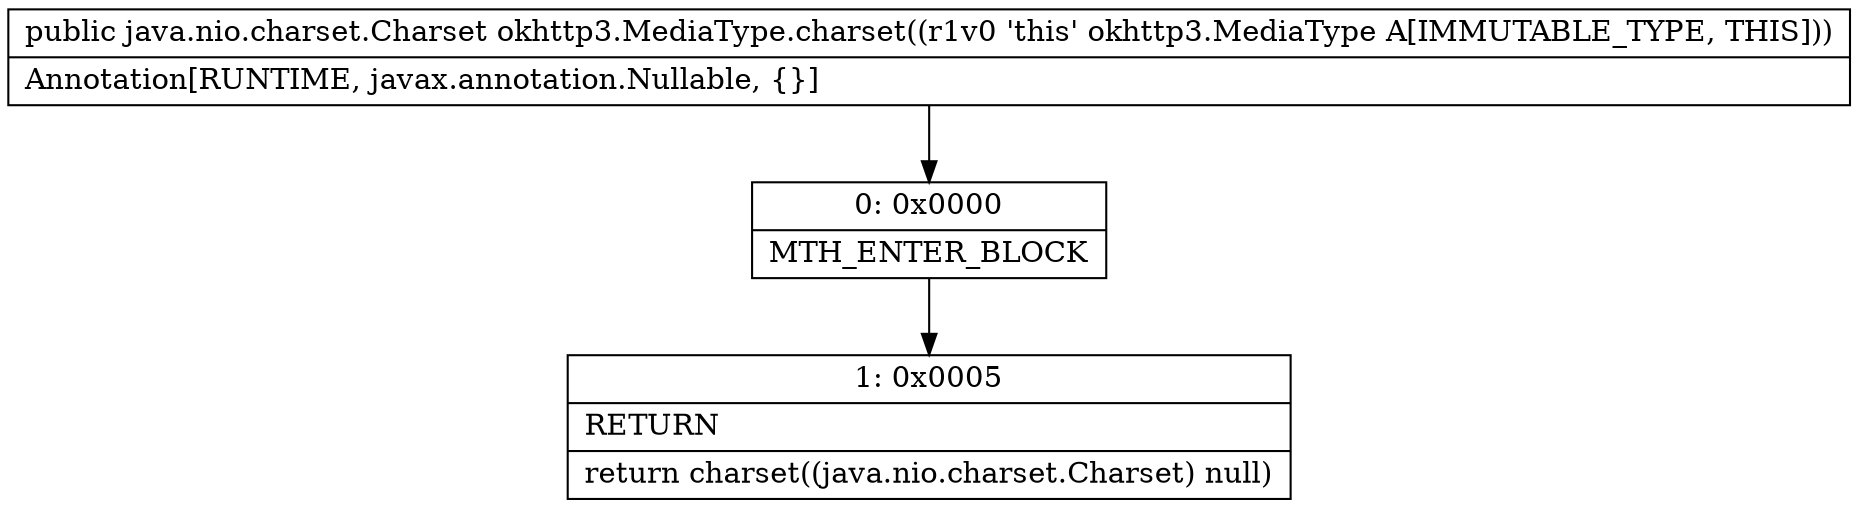 digraph "CFG forokhttp3.MediaType.charset()Ljava\/nio\/charset\/Charset;" {
Node_0 [shape=record,label="{0\:\ 0x0000|MTH_ENTER_BLOCK\l}"];
Node_1 [shape=record,label="{1\:\ 0x0005|RETURN\l|return charset((java.nio.charset.Charset) null)\l}"];
MethodNode[shape=record,label="{public java.nio.charset.Charset okhttp3.MediaType.charset((r1v0 'this' okhttp3.MediaType A[IMMUTABLE_TYPE, THIS]))  | Annotation[RUNTIME, javax.annotation.Nullable, \{\}]\l}"];
MethodNode -> Node_0;
Node_0 -> Node_1;
}

